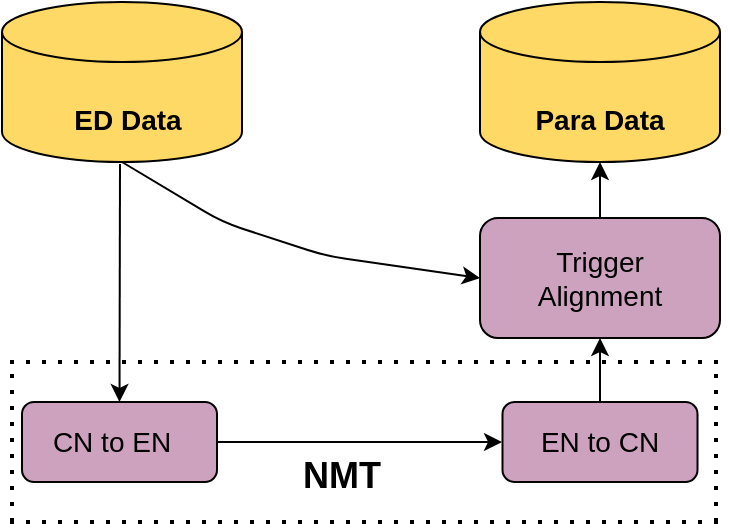<mxfile version="13.10.3" type="github">
  <diagram id="87OiATuOlzzZXYEXL4IP" name="Page-1">
    <mxGraphModel dx="1038" dy="548" grid="0" gridSize="10" guides="1" tooltips="1" connect="1" arrows="1" fold="1" page="1" pageScale="1" pageWidth="827" pageHeight="1169" math="0" shadow="0">
      <root>
        <mxCell id="0" />
        <mxCell id="1" parent="0" />
        <mxCell id="qxEJKHYjKsriiBhiumED-1" value="" style="shape=cylinder3;whiteSpace=wrap;html=1;boundedLbl=1;backgroundOutline=1;size=15;fillColor=#FFD966;" vertex="1" parent="1">
          <mxGeometry x="130" y="260" width="120" height="80" as="geometry" />
        </mxCell>
        <mxCell id="qxEJKHYjKsriiBhiumED-4" value="&lt;b&gt;&lt;font style=&quot;font-size: 14px&quot;&gt;ED Data&lt;/font&gt;&lt;/b&gt;" style="text;html=1;strokeColor=none;fillColor=none;align=center;verticalAlign=middle;whiteSpace=wrap;rounded=0;" vertex="1" parent="1">
          <mxGeometry x="147.5" y="309" width="90" height="20" as="geometry" />
        </mxCell>
        <mxCell id="qxEJKHYjKsriiBhiumED-6" value="" style="shape=cylinder3;whiteSpace=wrap;html=1;boundedLbl=1;backgroundOutline=1;size=15;fillColor=#FFD966;" vertex="1" parent="1">
          <mxGeometry x="369" y="260" width="120" height="80" as="geometry" />
        </mxCell>
        <mxCell id="qxEJKHYjKsriiBhiumED-7" value="&lt;font style=&quot;font-size: 14px&quot;&gt;&lt;b&gt;Para Data&lt;/b&gt;&lt;/font&gt;" style="text;html=1;strokeColor=none;fillColor=none;align=center;verticalAlign=middle;whiteSpace=wrap;rounded=0;" vertex="1" parent="1">
          <mxGeometry x="394" y="309" width="70" height="20" as="geometry" />
        </mxCell>
        <mxCell id="qxEJKHYjKsriiBhiumED-8" value="" style="rounded=1;whiteSpace=wrap;html=1;fillColor=#CDA2BE;" vertex="1" parent="1">
          <mxGeometry x="369" y="368" width="120" height="60" as="geometry" />
        </mxCell>
        <mxCell id="qxEJKHYjKsriiBhiumED-10" value="" style="rounded=1;whiteSpace=wrap;html=1;fillColor=#CDA2BE;" vertex="1" parent="1">
          <mxGeometry x="140" y="460" width="97.5" height="40" as="geometry" />
        </mxCell>
        <mxCell id="qxEJKHYjKsriiBhiumED-11" value="" style="rounded=1;whiteSpace=wrap;html=1;fillColor=#CDA2BE;" vertex="1" parent="1">
          <mxGeometry x="380.25" y="460" width="97.5" height="40" as="geometry" />
        </mxCell>
        <mxCell id="qxEJKHYjKsriiBhiumED-12" value="" style="endArrow=none;dashed=1;html=1;dashPattern=1 3;strokeWidth=2;" edge="1" parent="1">
          <mxGeometry width="50" height="50" relative="1" as="geometry">
            <mxPoint x="134" y="440" as="sourcePoint" />
            <mxPoint x="491" y="440" as="targetPoint" />
          </mxGeometry>
        </mxCell>
        <mxCell id="qxEJKHYjKsriiBhiumED-13" value="" style="endArrow=none;dashed=1;html=1;dashPattern=1 3;strokeWidth=2;" edge="1" parent="1">
          <mxGeometry width="50" height="50" relative="1" as="geometry">
            <mxPoint x="135" y="520" as="sourcePoint" />
            <mxPoint x="135" y="440" as="targetPoint" />
          </mxGeometry>
        </mxCell>
        <mxCell id="qxEJKHYjKsriiBhiumED-14" value="" style="endArrow=none;dashed=1;html=1;dashPattern=1 3;strokeWidth=2;" edge="1" parent="1">
          <mxGeometry width="50" height="50" relative="1" as="geometry">
            <mxPoint x="487" y="520" as="sourcePoint" />
            <mxPoint x="487" y="440" as="targetPoint" />
          </mxGeometry>
        </mxCell>
        <mxCell id="qxEJKHYjKsriiBhiumED-15" value="" style="endArrow=none;dashed=1;html=1;dashPattern=1 3;strokeWidth=2;" edge="1" parent="1">
          <mxGeometry width="50" height="50" relative="1" as="geometry">
            <mxPoint x="134" y="520" as="sourcePoint" />
            <mxPoint x="490" y="520" as="targetPoint" />
          </mxGeometry>
        </mxCell>
        <mxCell id="qxEJKHYjKsriiBhiumED-16" value="" style="endArrow=classic;html=1;entryX=0.5;entryY=0;entryDx=0;entryDy=0;" edge="1" parent="1" target="qxEJKHYjKsriiBhiumED-10">
          <mxGeometry width="50" height="50" relative="1" as="geometry">
            <mxPoint x="189" y="341" as="sourcePoint" />
            <mxPoint x="440" y="440" as="targetPoint" />
          </mxGeometry>
        </mxCell>
        <mxCell id="qxEJKHYjKsriiBhiumED-17" value="" style="endArrow=classic;html=1;" edge="1" parent="1">
          <mxGeometry width="50" height="50" relative="1" as="geometry">
            <mxPoint x="238" y="480" as="sourcePoint" />
            <mxPoint x="380" y="480" as="targetPoint" />
          </mxGeometry>
        </mxCell>
        <mxCell id="qxEJKHYjKsriiBhiumED-18" value="&lt;font style=&quot;font-size: 14px&quot;&gt;EN to CN&lt;/font&gt;" style="text;html=1;strokeColor=none;fillColor=none;align=center;verticalAlign=middle;whiteSpace=wrap;rounded=0;" vertex="1" parent="1">
          <mxGeometry x="394" y="470" width="70" height="20" as="geometry" />
        </mxCell>
        <mxCell id="qxEJKHYjKsriiBhiumED-20" value="&lt;font style=&quot;font-size: 14px&quot;&gt;CN to EN&lt;/font&gt;" style="text;html=1;strokeColor=none;fillColor=none;align=center;verticalAlign=middle;whiteSpace=wrap;rounded=0;" vertex="1" parent="1">
          <mxGeometry x="150" y="470" width="70" height="20" as="geometry" />
        </mxCell>
        <mxCell id="qxEJKHYjKsriiBhiumED-21" value="&lt;font style=&quot;font-size: 14px&quot;&gt;Trigger Alignment&lt;/font&gt;" style="text;html=1;strokeColor=none;fillColor=none;align=center;verticalAlign=middle;whiteSpace=wrap;rounded=0;" vertex="1" parent="1">
          <mxGeometry x="394" y="388" width="70" height="20" as="geometry" />
        </mxCell>
        <mxCell id="qxEJKHYjKsriiBhiumED-22" value="" style="endArrow=classic;html=1;exitX=0.5;exitY=0;exitDx=0;exitDy=0;entryX=0.5;entryY=1;entryDx=0;entryDy=0;" edge="1" parent="1" source="qxEJKHYjKsriiBhiumED-11" target="qxEJKHYjKsriiBhiumED-8">
          <mxGeometry width="50" height="50" relative="1" as="geometry">
            <mxPoint x="390" y="470" as="sourcePoint" />
            <mxPoint x="440" y="420" as="targetPoint" />
          </mxGeometry>
        </mxCell>
        <mxCell id="qxEJKHYjKsriiBhiumED-24" value="" style="endArrow=classic;html=1;entryX=0.5;entryY=1;entryDx=0;entryDy=0;entryPerimeter=0;exitX=0.5;exitY=0;exitDx=0;exitDy=0;" edge="1" parent="1" source="qxEJKHYjKsriiBhiumED-8" target="qxEJKHYjKsriiBhiumED-6">
          <mxGeometry width="50" height="50" relative="1" as="geometry">
            <mxPoint x="390" y="470" as="sourcePoint" />
            <mxPoint x="440" y="420" as="targetPoint" />
          </mxGeometry>
        </mxCell>
        <mxCell id="qxEJKHYjKsriiBhiumED-25" value="&lt;font style=&quot;font-size: 18px&quot;&gt;&lt;b&gt;NMT&lt;/b&gt;&lt;/font&gt;" style="text;html=1;strokeColor=none;fillColor=none;align=center;verticalAlign=middle;whiteSpace=wrap;rounded=0;" vertex="1" parent="1">
          <mxGeometry x="280" y="487" width="40" height="20" as="geometry" />
        </mxCell>
        <mxCell id="qxEJKHYjKsriiBhiumED-26" value="" style="endArrow=classic;html=1;entryX=0;entryY=0.5;entryDx=0;entryDy=0;" edge="1" parent="1" target="qxEJKHYjKsriiBhiumED-8">
          <mxGeometry width="50" height="50" relative="1" as="geometry">
            <mxPoint x="190" y="340" as="sourcePoint" />
            <mxPoint x="285" y="382" as="targetPoint" />
            <Array as="points">
              <mxPoint x="240" y="370" />
              <mxPoint x="292" y="387" />
            </Array>
          </mxGeometry>
        </mxCell>
      </root>
    </mxGraphModel>
  </diagram>
</mxfile>
